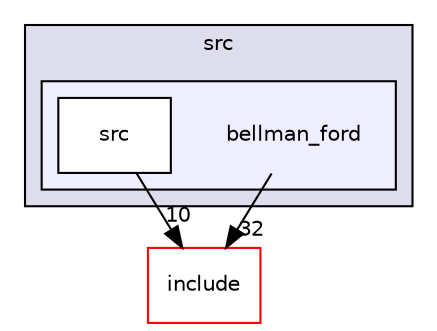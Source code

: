 digraph "/home/vicky/pgrouting/pgrouting/pgrouting/src/bellman_ford" {
  compound=true
  node [ fontsize="10", fontname="Helvetica"];
  edge [ labelfontsize="10", labelfontname="Helvetica"];
  subgraph clusterdir_68267d1309a1af8e8297ef4c3efbcdba {
    graph [ bgcolor="#ddddee", pencolor="black", label="src" fontname="Helvetica", fontsize="10", URL="dir_68267d1309a1af8e8297ef4c3efbcdba.html"]
  subgraph clusterdir_762e7e224ab5a7615d8c08e2cd437628 {
    graph [ bgcolor="#eeeeff", pencolor="black", label="" URL="dir_762e7e224ab5a7615d8c08e2cd437628.html"];
    dir_762e7e224ab5a7615d8c08e2cd437628 [shape=plaintext label="bellman_ford"];
    dir_9191c0734895e6338de6a16c99080f45 [shape=box label="src" color="black" fillcolor="white" style="filled" URL="dir_9191c0734895e6338de6a16c99080f45.html"];
  }
  }
  dir_d44c64559bbebec7f509842c48db8b23 [shape=box label="include" fillcolor="white" style="filled" color="red" URL="dir_d44c64559bbebec7f509842c48db8b23.html"];
  dir_762e7e224ab5a7615d8c08e2cd437628->dir_d44c64559bbebec7f509842c48db8b23 [headlabel="32", labeldistance=1.5 headhref="dir_000055_000000.html"];
  dir_9191c0734895e6338de6a16c99080f45->dir_d44c64559bbebec7f509842c48db8b23 [headlabel="10", labeldistance=1.5 headhref="dir_000056_000000.html"];
}
